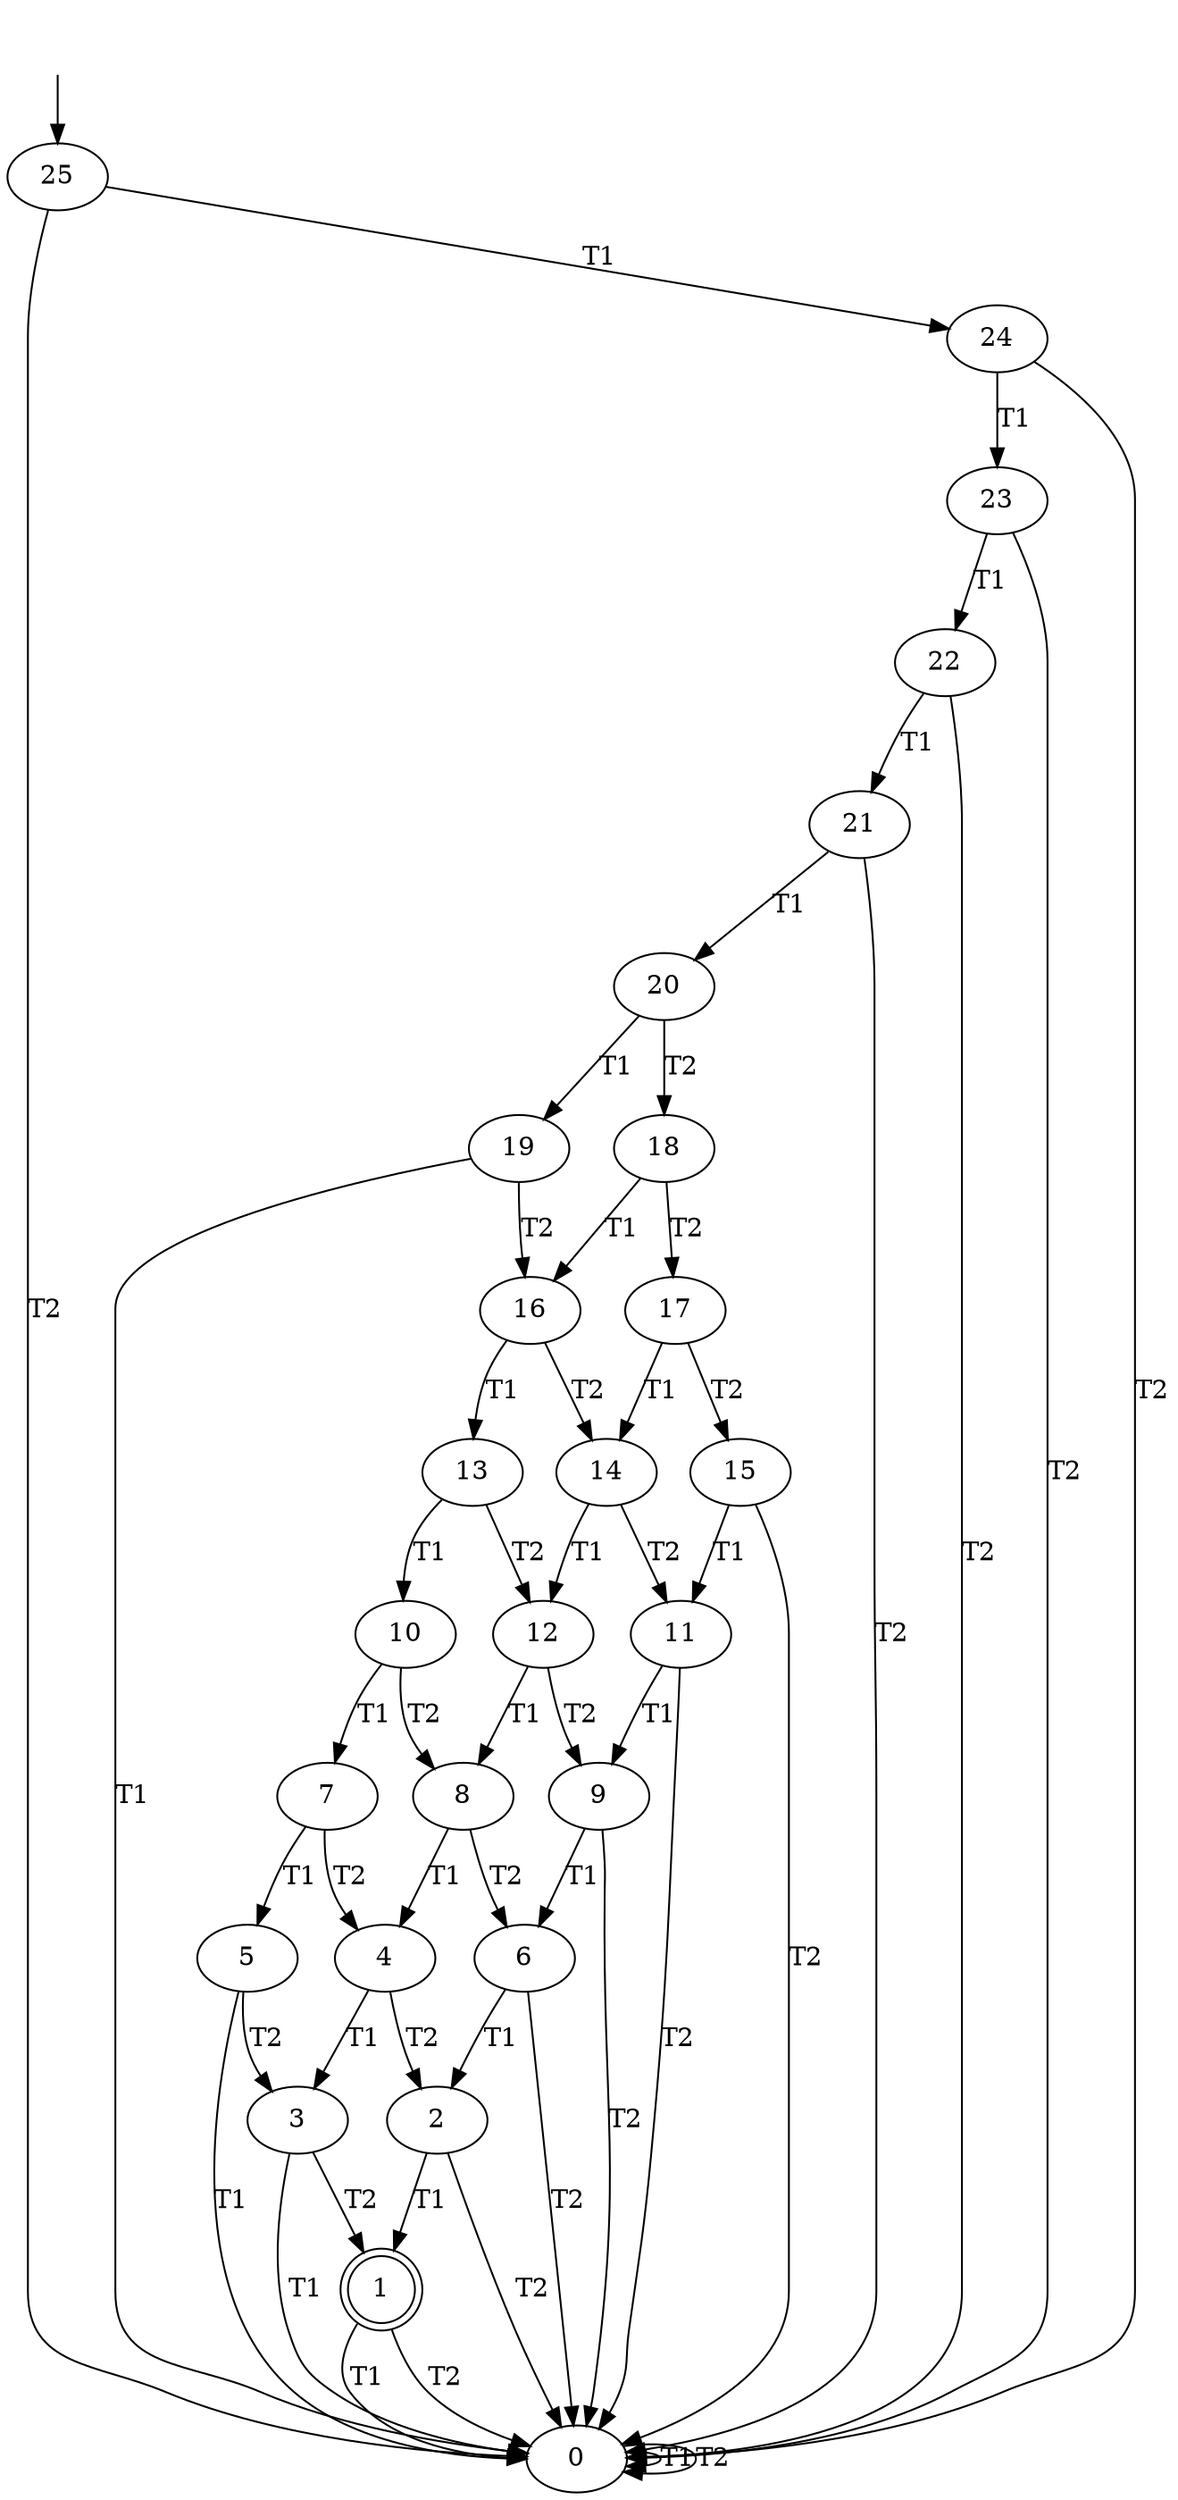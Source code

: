 digraph M_B_A {
0 [label="0"];
1 [label="1", shape=doublecircle];
2 [label="2"];
3 [label="3"];
4 [label="4"];
5 [label="5"];
6 [label="6"];
7 [label="7"];
8 [label="8"];
9 [label="9"];
10 [label="10"];
11 [label="11"];
12 [label="12"];
13 [label="13"];
14 [label="14"];
15 [label="15"];
16 [label="16"];
17 [label="17"];
18 [label="18"];
19 [label="19"];
20 [label="20"];
21 [label="21"];
22 [label="22"];
23 [label="23"];
24 [label="24"];
25 [label="25"];
0 -> 0  [label="T1"];
0 -> 0  [label="T2"];
1 -> 0  [label="T1"];
1 -> 0  [label="T2"];
2 -> 1  [label="T1"];
2 -> 0  [label="T2"];
3 -> 0  [label="T1"];
3 -> 1  [label="T2"];
4 -> 3  [label="T1"];
4 -> 2  [label="T2"];
5 -> 0  [label="T1"];
5 -> 3  [label="T2"];
6 -> 2  [label="T1"];
6 -> 0  [label="T2"];
7 -> 5  [label="T1"];
7 -> 4  [label="T2"];
8 -> 4  [label="T1"];
8 -> 6  [label="T2"];
9 -> 6  [label="T1"];
9 -> 0  [label="T2"];
10 -> 7  [label="T1"];
10 -> 8  [label="T2"];
11 -> 9  [label="T1"];
11 -> 0  [label="T2"];
12 -> 8  [label="T1"];
12 -> 9  [label="T2"];
13 -> 10  [label="T1"];
13 -> 12  [label="T2"];
14 -> 12  [label="T1"];
14 -> 11  [label="T2"];
15 -> 11  [label="T1"];
15 -> 0  [label="T2"];
16 -> 13  [label="T1"];
16 -> 14  [label="T2"];
17 -> 14  [label="T1"];
17 -> 15  [label="T2"];
18 -> 16  [label="T1"];
18 -> 17  [label="T2"];
19 -> 0  [label="T1"];
19 -> 16  [label="T2"];
20 -> 19  [label="T1"];
20 -> 18  [label="T2"];
21 -> 20  [label="T1"];
21 -> 0  [label="T2"];
22 -> 21  [label="T1"];
22 -> 0  [label="T2"];
23 -> 22  [label="T1"];
23 -> 0  [label="T2"];
24 -> 23  [label="T1"];
24 -> 0  [label="T2"];
25 -> 24  [label="T1"];
25 -> 0  [label="T2"];
__start0 [label="", shape=none];
__start0 -> 25  [label=""];
}
